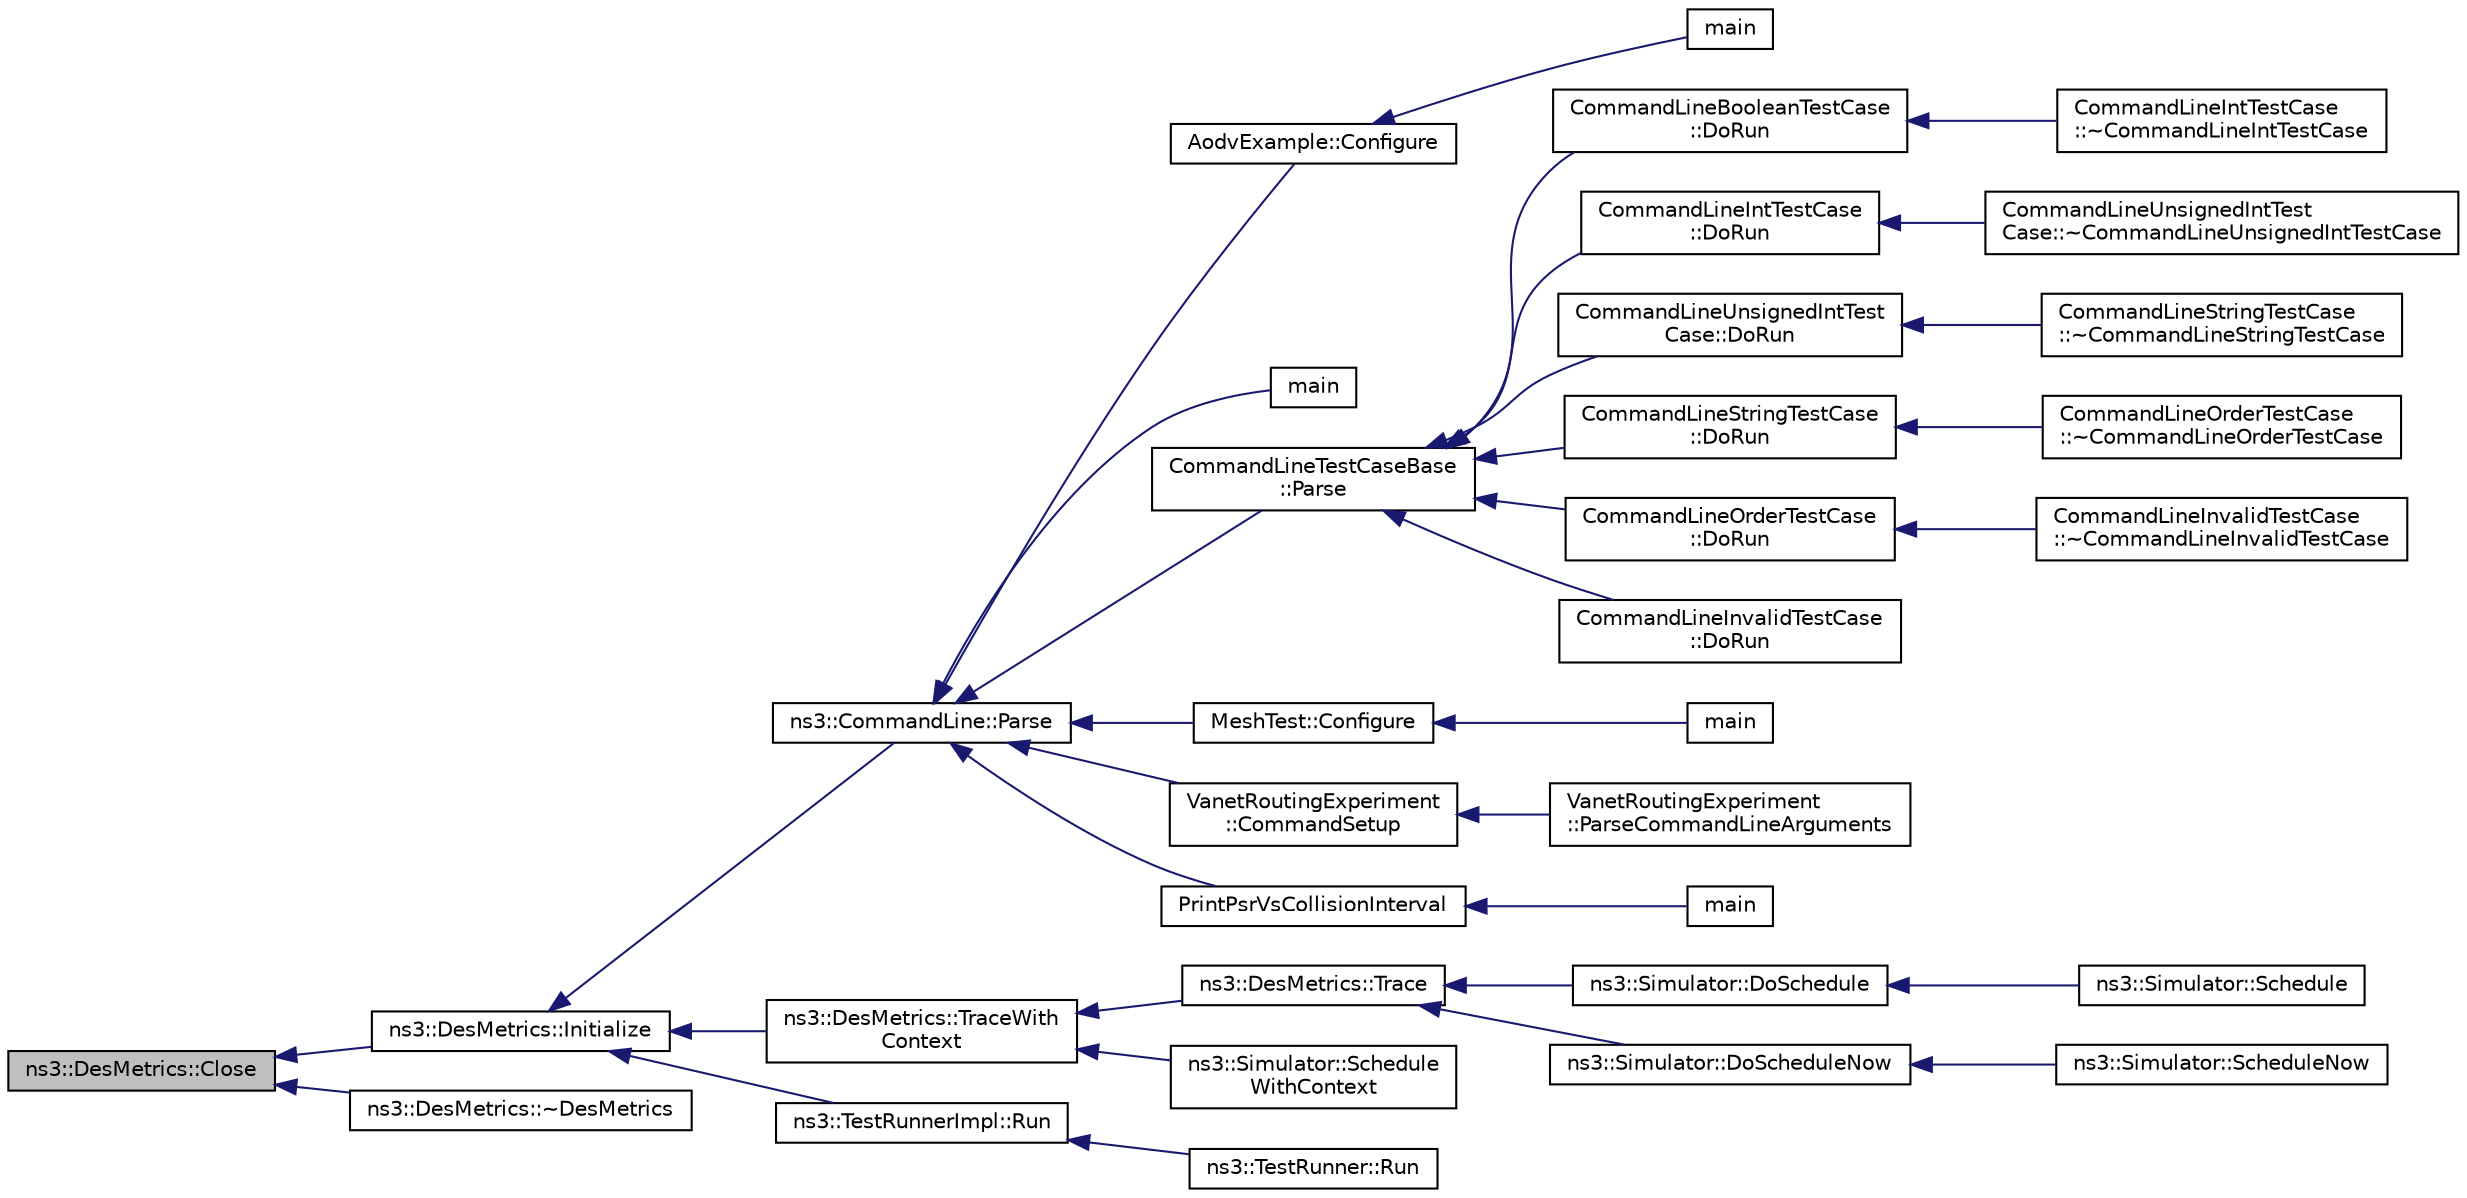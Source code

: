 digraph "ns3::DesMetrics::Close"
{
  edge [fontname="Helvetica",fontsize="10",labelfontname="Helvetica",labelfontsize="10"];
  node [fontname="Helvetica",fontsize="10",shape=record];
  rankdir="LR";
  Node1 [label="ns3::DesMetrics::Close",height=0.2,width=0.4,color="black", fillcolor="grey75", style="filled", fontcolor="black"];
  Node1 -> Node2 [dir="back",color="midnightblue",fontsize="10",style="solid"];
  Node2 [label="ns3::DesMetrics::Initialize",height=0.2,width=0.4,color="black", fillcolor="white", style="filled",URL="$d5/d69/classns3_1_1DesMetrics.html#a63bf3891d9fd2cf8c76b375b3db67756"];
  Node2 -> Node3 [dir="back",color="midnightblue",fontsize="10",style="solid"];
  Node3 [label="ns3::CommandLine::Parse",height=0.2,width=0.4,color="black", fillcolor="white", style="filled",URL="$dc/d87/classns3_1_1CommandLine.html#a5c10b85b3207e5ecb48d907966923156"];
  Node3 -> Node4 [dir="back",color="midnightblue",fontsize="10",style="solid"];
  Node4 [label="AodvExample::Configure",height=0.2,width=0.4,color="black", fillcolor="white", style="filled",URL="$d7/db6/classAodvExample.html#a0700a4fd53f852f3eeca33d4721cc548",tooltip="Configure script parameters,. "];
  Node4 -> Node5 [dir="back",color="midnightblue",fontsize="10",style="solid"];
  Node5 [label="main",height=0.2,width=0.4,color="black", fillcolor="white", style="filled",URL="$d4/de9/aodv_8cc.html#a3c04138a5bfe5d72780bb7e82a18e627"];
  Node3 -> Node6 [dir="back",color="midnightblue",fontsize="10",style="solid"];
  Node6 [label="main",height=0.2,width=0.4,color="black", fillcolor="white", style="filled",URL="$d0/d88/csma-bridge-one-hop_8cc.html#a0ddf1224851353fc92bfbff6f499fa97"];
  Node3 -> Node7 [dir="back",color="midnightblue",fontsize="10",style="solid"];
  Node7 [label="CommandLineTestCaseBase\l::Parse",height=0.2,width=0.4,color="black", fillcolor="white", style="filled",URL="$d6/db6/classCommandLineTestCaseBase.html#aa8bbc2d366637977fd21170282baaa0c"];
  Node7 -> Node8 [dir="back",color="midnightblue",fontsize="10",style="solid"];
  Node8 [label="CommandLineBooleanTestCase\l::DoRun",height=0.2,width=0.4,color="black", fillcolor="white", style="filled",URL="$de/de5/classCommandLineBooleanTestCase.html#a363366e3ebe9d0e64d13911508866f29"];
  Node8 -> Node9 [dir="back",color="midnightblue",fontsize="10",style="solid"];
  Node9 [label="CommandLineIntTestCase\l::~CommandLineIntTestCase",height=0.2,width=0.4,color="black", fillcolor="white", style="filled",URL="$d5/d6e/classCommandLineIntTestCase.html#af3b9432917268a29407f2c55e4794d87"];
  Node7 -> Node10 [dir="back",color="midnightblue",fontsize="10",style="solid"];
  Node10 [label="CommandLineIntTestCase\l::DoRun",height=0.2,width=0.4,color="black", fillcolor="white", style="filled",URL="$d5/d6e/classCommandLineIntTestCase.html#af3df43f16f961e471a638094a2465c8c"];
  Node10 -> Node11 [dir="back",color="midnightblue",fontsize="10",style="solid"];
  Node11 [label="CommandLineUnsignedIntTest\lCase::~CommandLineUnsignedIntTestCase",height=0.2,width=0.4,color="black", fillcolor="white", style="filled",URL="$d6/d14/classCommandLineUnsignedIntTestCase.html#a7b023893e0e9b609fecc0a0401839679"];
  Node7 -> Node12 [dir="back",color="midnightblue",fontsize="10",style="solid"];
  Node12 [label="CommandLineUnsignedIntTest\lCase::DoRun",height=0.2,width=0.4,color="black", fillcolor="white", style="filled",URL="$d6/d14/classCommandLineUnsignedIntTestCase.html#aa8db209759d5df79d6955b2e68006865"];
  Node12 -> Node13 [dir="back",color="midnightblue",fontsize="10",style="solid"];
  Node13 [label="CommandLineStringTestCase\l::~CommandLineStringTestCase",height=0.2,width=0.4,color="black", fillcolor="white", style="filled",URL="$dd/db4/classCommandLineStringTestCase.html#a7f5dfd9dba2c44c9190d559b4300cf0d"];
  Node7 -> Node14 [dir="back",color="midnightblue",fontsize="10",style="solid"];
  Node14 [label="CommandLineStringTestCase\l::DoRun",height=0.2,width=0.4,color="black", fillcolor="white", style="filled",URL="$dd/db4/classCommandLineStringTestCase.html#a1e1884d2d92e33425b28c503f4a495a8"];
  Node14 -> Node15 [dir="back",color="midnightblue",fontsize="10",style="solid"];
  Node15 [label="CommandLineOrderTestCase\l::~CommandLineOrderTestCase",height=0.2,width=0.4,color="black", fillcolor="white", style="filled",URL="$d3/dba/classCommandLineOrderTestCase.html#a321043a02516ae468fbc61bc138840ec"];
  Node7 -> Node16 [dir="back",color="midnightblue",fontsize="10",style="solid"];
  Node16 [label="CommandLineOrderTestCase\l::DoRun",height=0.2,width=0.4,color="black", fillcolor="white", style="filled",URL="$d3/dba/classCommandLineOrderTestCase.html#a4a367b89b87425d6c459c01730987523"];
  Node16 -> Node17 [dir="back",color="midnightblue",fontsize="10",style="solid"];
  Node17 [label="CommandLineInvalidTestCase\l::~CommandLineInvalidTestCase",height=0.2,width=0.4,color="black", fillcolor="white", style="filled",URL="$d6/d76/classCommandLineInvalidTestCase.html#a221fb678144e817ee4032d1167a90df8"];
  Node7 -> Node18 [dir="back",color="midnightblue",fontsize="10",style="solid"];
  Node18 [label="CommandLineInvalidTestCase\l::DoRun",height=0.2,width=0.4,color="black", fillcolor="white", style="filled",URL="$d6/d76/classCommandLineInvalidTestCase.html#aef2670fed09593732b8169290ac05897"];
  Node3 -> Node19 [dir="back",color="midnightblue",fontsize="10",style="solid"];
  Node19 [label="MeshTest::Configure",height=0.2,width=0.4,color="black", fillcolor="white", style="filled",URL="$da/dd3/classMeshTest.html#ad608dd51da59550b84b31a5ec71b71fb",tooltip="Configure test from command line arguments. "];
  Node19 -> Node20 [dir="back",color="midnightblue",fontsize="10",style="solid"];
  Node20 [label="main",height=0.2,width=0.4,color="black", fillcolor="white", style="filled",URL="$d7/d40/mesh_8cc.html#a0ddf1224851353fc92bfbff6f499fa97"];
  Node3 -> Node21 [dir="back",color="midnightblue",fontsize="10",style="solid"];
  Node21 [label="VanetRoutingExperiment\l::CommandSetup",height=0.2,width=0.4,color="black", fillcolor="white", style="filled",URL="$d7/d1b/classVanetRoutingExperiment.html#a6faaa1c235b5a015a5896be6fe6e6903",tooltip="Run the simulation. "];
  Node21 -> Node22 [dir="back",color="midnightblue",fontsize="10",style="solid"];
  Node22 [label="VanetRoutingExperiment\l::ParseCommandLineArguments",height=0.2,width=0.4,color="black", fillcolor="white", style="filled",URL="$d7/d1b/classVanetRoutingExperiment.html#a1a1c9edf653b9236fe159bc310e29634",tooltip="Process command line arguments. "];
  Node3 -> Node23 [dir="back",color="midnightblue",fontsize="10",style="solid"];
  Node23 [label="PrintPsrVsCollisionInterval",height=0.2,width=0.4,color="black", fillcolor="white", style="filled",URL="$d6/ddc/wifi-phy-test_8cc.html#aab44d6a0275b5772fc749d381feea8ab"];
  Node23 -> Node24 [dir="back",color="midnightblue",fontsize="10",style="solid"];
  Node24 [label="main",height=0.2,width=0.4,color="black", fillcolor="white", style="filled",URL="$d6/ddc/wifi-phy-test_8cc.html#a0ddf1224851353fc92bfbff6f499fa97"];
  Node2 -> Node25 [dir="back",color="midnightblue",fontsize="10",style="solid"];
  Node25 [label="ns3::DesMetrics::TraceWith\lContext",height=0.2,width=0.4,color="black", fillcolor="white", style="filled",URL="$d5/d69/classns3_1_1DesMetrics.html#abc404d9eee92f4e8fd67f5d200490ed6"];
  Node25 -> Node26 [dir="back",color="midnightblue",fontsize="10",style="solid"];
  Node26 [label="ns3::DesMetrics::Trace",height=0.2,width=0.4,color="black", fillcolor="white", style="filled",URL="$d5/d69/classns3_1_1DesMetrics.html#ab7c6c097412d0398affbc9f8d2643160"];
  Node26 -> Node27 [dir="back",color="midnightblue",fontsize="10",style="solid"];
  Node27 [label="ns3::Simulator::DoSchedule",height=0.2,width=0.4,color="black", fillcolor="white", style="filled",URL="$d7/deb/classns3_1_1Simulator.html#a47af23973938819bdc89cb2807e09ed5"];
  Node27 -> Node28 [dir="back",color="midnightblue",fontsize="10",style="solid"];
  Node28 [label="ns3::Simulator::Schedule",height=0.2,width=0.4,color="black", fillcolor="white", style="filled",URL="$d7/deb/classns3_1_1Simulator.html#a81c1ade622b5266d81908b2a99a330d2"];
  Node26 -> Node29 [dir="back",color="midnightblue",fontsize="10",style="solid"];
  Node29 [label="ns3::Simulator::DoScheduleNow",height=0.2,width=0.4,color="black", fillcolor="white", style="filled",URL="$d7/deb/classns3_1_1Simulator.html#a9377ee62d67f7923318c4313a3b285f8"];
  Node29 -> Node30 [dir="back",color="midnightblue",fontsize="10",style="solid"];
  Node30 [label="ns3::Simulator::ScheduleNow",height=0.2,width=0.4,color="black", fillcolor="white", style="filled",URL="$d7/deb/classns3_1_1Simulator.html#af7d8e897bfd150f3113cf207be7742f6"];
  Node25 -> Node31 [dir="back",color="midnightblue",fontsize="10",style="solid"];
  Node31 [label="ns3::Simulator::Schedule\lWithContext",height=0.2,width=0.4,color="black", fillcolor="white", style="filled",URL="$d7/deb/classns3_1_1Simulator.html#a5ba9b2de598375791433f1bb9ba9ca83"];
  Node2 -> Node32 [dir="back",color="midnightblue",fontsize="10",style="solid"];
  Node32 [label="ns3::TestRunnerImpl::Run",height=0.2,width=0.4,color="black", fillcolor="white", style="filled",URL="$d7/d71/classns3_1_1TestRunnerImpl.html#aab866f90a3b2d8fa20dabded33e35012"];
  Node32 -> Node33 [dir="back",color="midnightblue",fontsize="10",style="solid"];
  Node33 [label="ns3::TestRunner::Run",height=0.2,width=0.4,color="black", fillcolor="white", style="filled",URL="$d4/dc8/classns3_1_1TestRunner.html#ae581562d0c0d0525e7e0444451ef352c"];
  Node1 -> Node34 [dir="back",color="midnightblue",fontsize="10",style="solid"];
  Node34 [label="ns3::DesMetrics::~DesMetrics",height=0.2,width=0.4,color="black", fillcolor="white", style="filled",URL="$d5/d69/classns3_1_1DesMetrics.html#afcb9062eb72bbad4a2b91cf6d8604ac3"];
}
